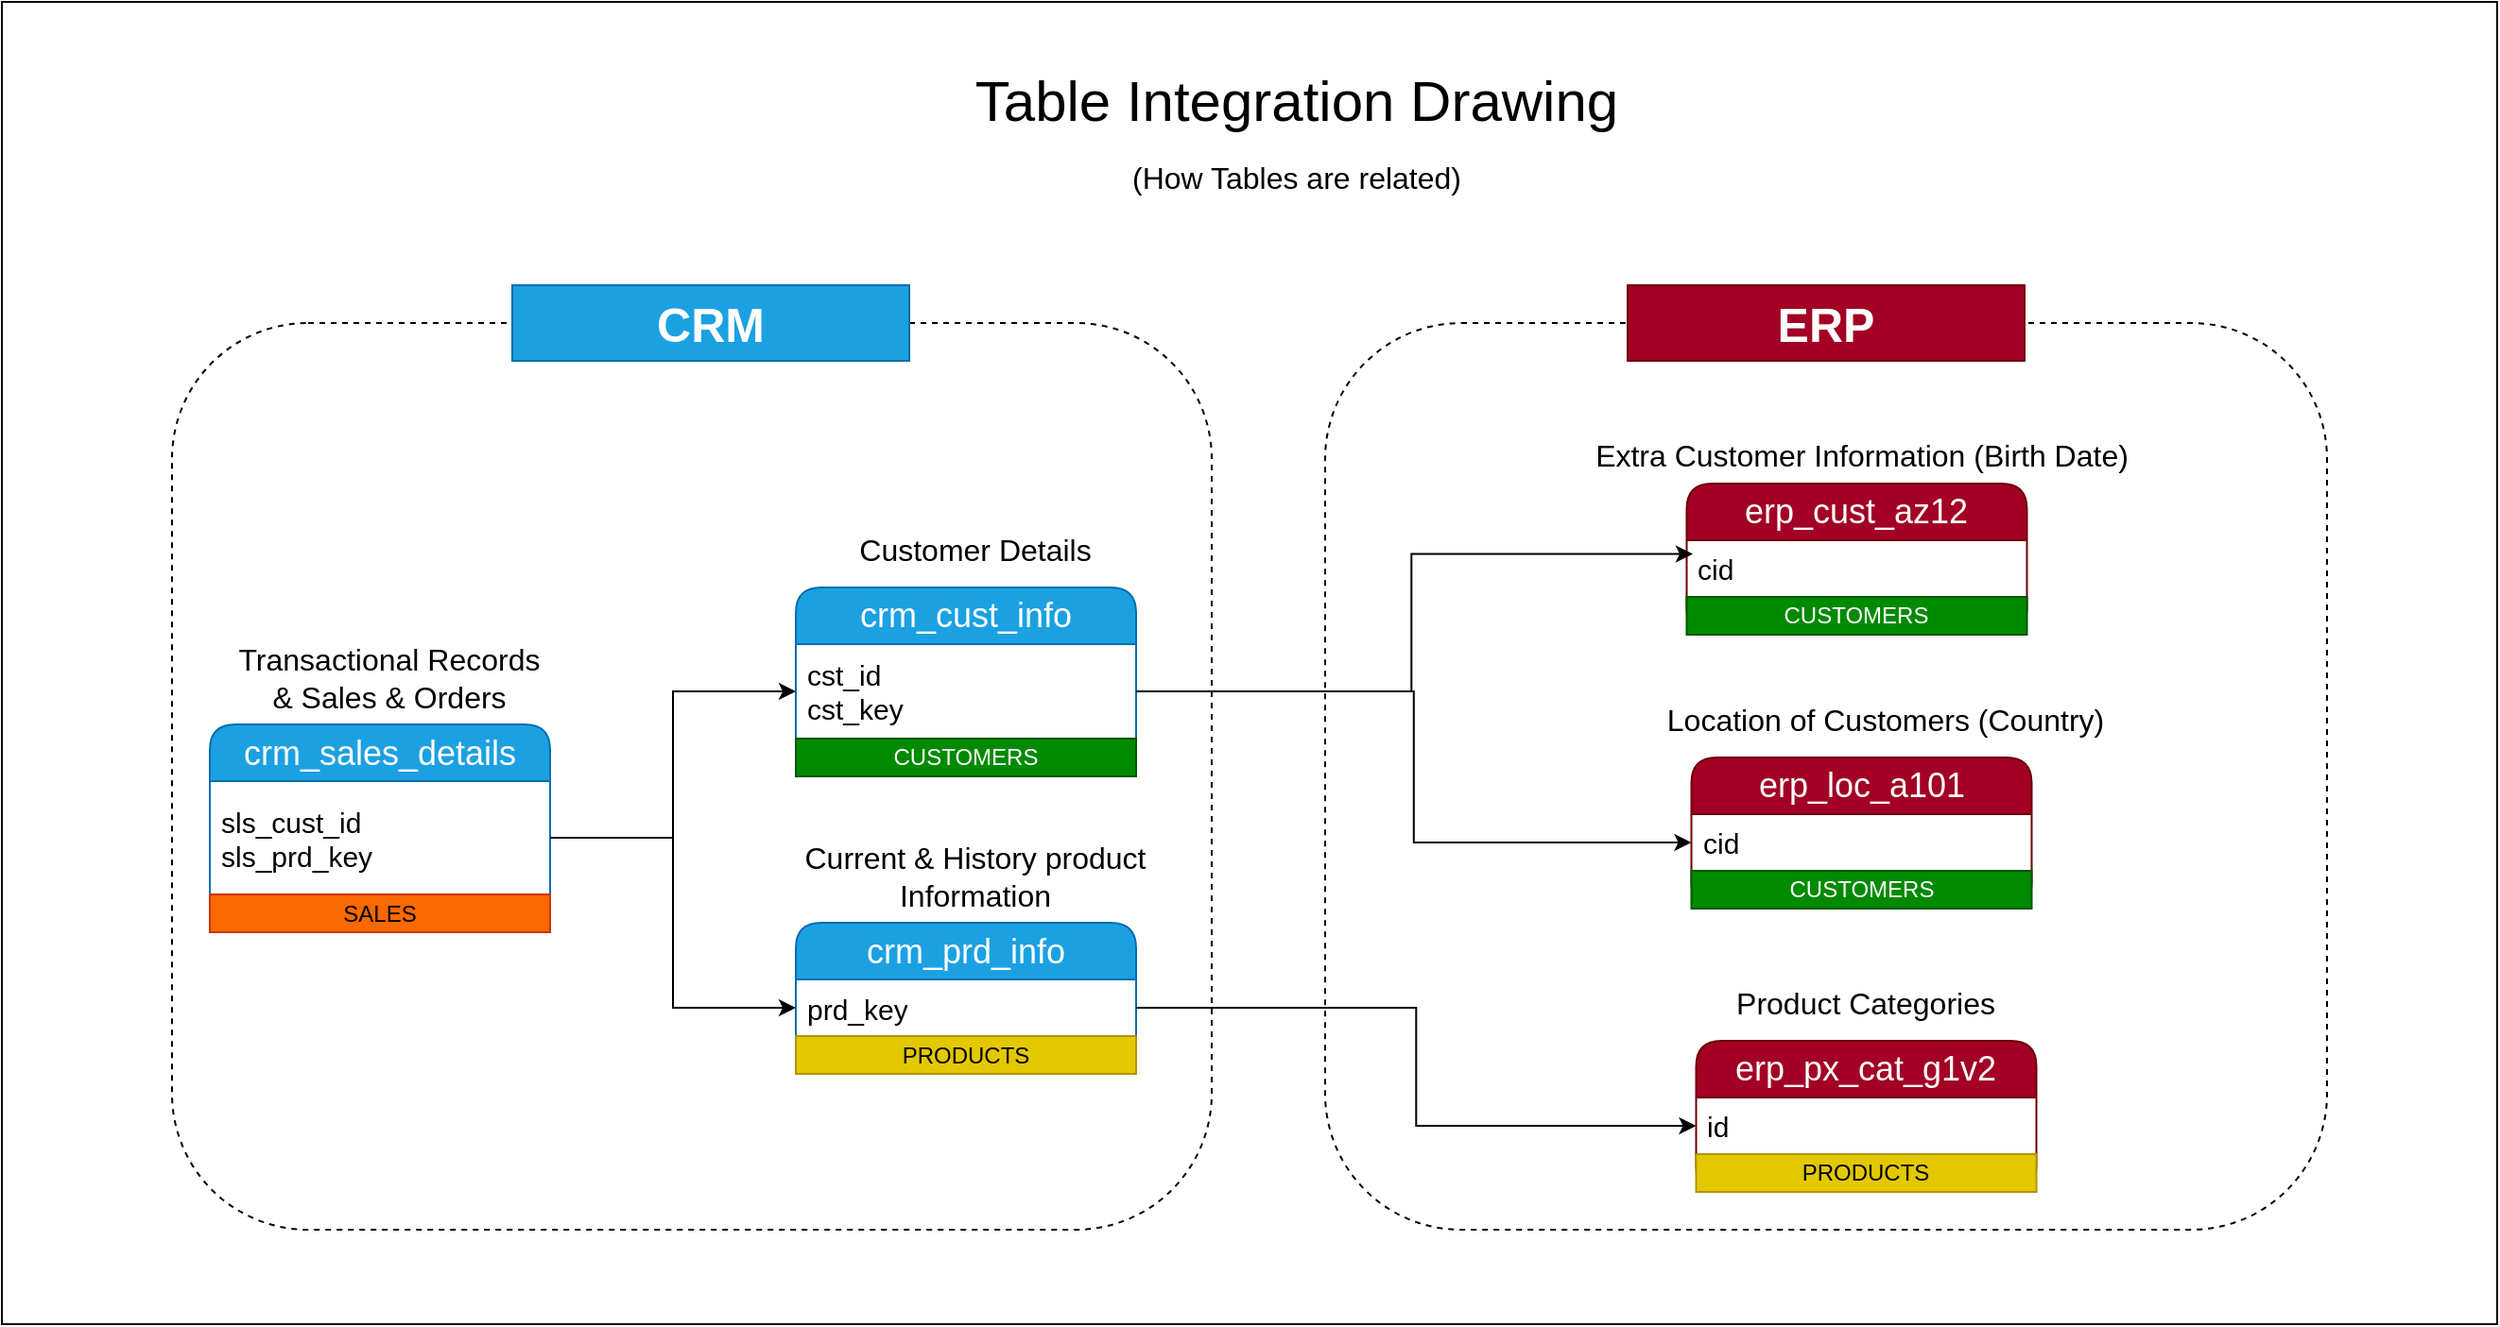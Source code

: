 <mxfile version="26.2.15">
  <diagram name="Page-1" id="6AFFPQcfIctPR9utz1Mh">
    <mxGraphModel dx="2453" dy="2137" grid="1" gridSize="10" guides="1" tooltips="1" connect="1" arrows="1" fold="1" page="1" pageScale="1" pageWidth="850" pageHeight="1100" math="0" shadow="0">
      <root>
        <mxCell id="0" />
        <mxCell id="1" parent="0" />
        <mxCell id="OZcbzKRimT51Lw24ezZG-42" value="" style="rounded=0;whiteSpace=wrap;html=1;fillColor=none;movable=0;resizable=0;rotatable=0;deletable=0;editable=0;locked=1;connectable=0;" vertex="1" parent="1">
          <mxGeometry x="-70" y="-10" width="1320" height="700" as="geometry" />
        </mxCell>
        <mxCell id="OZcbzKRimT51Lw24ezZG-23" value="" style="rounded=1;whiteSpace=wrap;html=1;fillColor=none;strokeColor=default;dashed=1;movable=0;resizable=0;rotatable=0;deletable=0;editable=0;locked=1;connectable=0;" vertex="1" parent="1">
          <mxGeometry x="630" y="160" width="530" height="480" as="geometry" />
        </mxCell>
        <mxCell id="OZcbzKRimT51Lw24ezZG-22" value="" style="rounded=1;whiteSpace=wrap;html=1;fillColor=none;strokeColor=default;dashed=1;movable=0;resizable=0;rotatable=0;deletable=0;editable=0;locked=1;connectable=0;" vertex="1" parent="1">
          <mxGeometry x="20" y="160" width="550" height="480" as="geometry" />
        </mxCell>
        <mxCell id="OZcbzKRimT51Lw24ezZG-3" value="crm_cust_info" style="swimlane;fontStyle=0;childLayout=stackLayout;horizontal=1;startSize=30;horizontalStack=0;resizeParent=1;resizeParentMax=0;resizeLast=0;collapsible=1;marginBottom=0;whiteSpace=wrap;html=1;rounded=1;fillColor=#1ba1e2;fontColor=#ffffff;strokeColor=#006EAF;fontSize=18;" vertex="1" parent="1">
          <mxGeometry x="350" y="300" width="180" height="100" as="geometry" />
        </mxCell>
        <mxCell id="OZcbzKRimT51Lw24ezZG-4" value="cst_id&lt;div&gt;cst_key&lt;/div&gt;" style="text;strokeColor=none;fillColor=none;align=left;verticalAlign=middle;spacingLeft=4;spacingRight=4;overflow=hidden;points=[[0,0.5],[1,0.5]];portConstraint=eastwest;rotatable=0;whiteSpace=wrap;html=1;fontSize=15;" vertex="1" parent="OZcbzKRimT51Lw24ezZG-3">
          <mxGeometry y="30" width="180" height="50" as="geometry" />
        </mxCell>
        <mxCell id="OZcbzKRimT51Lw24ezZG-45" value="CUSTOMERS" style="text;html=1;strokeColor=#005700;fillColor=#008a00;align=center;verticalAlign=middle;whiteSpace=wrap;overflow=hidden;fontColor=#ffffff;" vertex="1" parent="OZcbzKRimT51Lw24ezZG-3">
          <mxGeometry y="80" width="180" height="20" as="geometry" />
        </mxCell>
        <mxCell id="OZcbzKRimT51Lw24ezZG-7" value="crm_prd_info" style="swimlane;fontStyle=0;childLayout=stackLayout;horizontal=1;startSize=30;horizontalStack=0;resizeParent=1;resizeParentMax=0;resizeLast=0;collapsible=1;marginBottom=0;whiteSpace=wrap;html=1;rounded=1;fillColor=#1ba1e2;fontColor=#ffffff;strokeColor=#006EAF;fontSize=18;" vertex="1" parent="1">
          <mxGeometry x="350" y="477.5" width="180" height="80" as="geometry" />
        </mxCell>
        <mxCell id="OZcbzKRimT51Lw24ezZG-8" value="prd_key" style="text;strokeColor=none;fillColor=none;align=left;verticalAlign=middle;spacingLeft=4;spacingRight=4;overflow=hidden;points=[[0,0.5],[1,0.5]];portConstraint=eastwest;rotatable=0;whiteSpace=wrap;html=1;fontSize=15;" vertex="1" parent="OZcbzKRimT51Lw24ezZG-7">
          <mxGeometry y="30" width="180" height="30" as="geometry" />
        </mxCell>
        <mxCell id="OZcbzKRimT51Lw24ezZG-50" value="PRODUCTS" style="text;html=1;strokeColor=#B09500;fillColor=#e3c800;align=center;verticalAlign=middle;whiteSpace=wrap;overflow=hidden;fontColor=#000000;" vertex="1" parent="OZcbzKRimT51Lw24ezZG-7">
          <mxGeometry y="60" width="180" height="20" as="geometry" />
        </mxCell>
        <mxCell id="OZcbzKRimT51Lw24ezZG-9" value="crm_sales_details" style="swimlane;fontStyle=0;childLayout=stackLayout;horizontal=1;startSize=30;horizontalStack=0;resizeParent=1;resizeParentMax=0;resizeLast=0;collapsible=1;marginBottom=0;whiteSpace=wrap;html=1;rounded=1;fillColor=#1ba1e2;fontColor=#ffffff;strokeColor=#006EAF;fontSize=18;" vertex="1" parent="1">
          <mxGeometry x="40" y="372.5" width="180" height="110" as="geometry" />
        </mxCell>
        <mxCell id="OZcbzKRimT51Lw24ezZG-10" value="sls_cust_id&lt;div&gt;sls_prd_key&lt;/div&gt;" style="text;strokeColor=none;fillColor=none;align=left;verticalAlign=middle;spacingLeft=4;spacingRight=4;overflow=hidden;points=[[0,0.5],[1,0.5]];portConstraint=eastwest;rotatable=0;whiteSpace=wrap;html=1;fontSize=15;" vertex="1" parent="OZcbzKRimT51Lw24ezZG-9">
          <mxGeometry y="30" width="180" height="60" as="geometry" />
        </mxCell>
        <mxCell id="OZcbzKRimT51Lw24ezZG-53" value="SALES" style="text;html=1;strokeColor=#C73500;fillColor=#fa6800;align=center;verticalAlign=middle;whiteSpace=wrap;overflow=hidden;fontColor=#000000;" vertex="1" parent="OZcbzKRimT51Lw24ezZG-9">
          <mxGeometry y="90" width="180" height="20" as="geometry" />
        </mxCell>
        <mxCell id="OZcbzKRimT51Lw24ezZG-11" style="edgeStyle=orthogonalEdgeStyle;rounded=0;orthogonalLoop=1;jettySize=auto;html=1;entryX=0;entryY=0.5;entryDx=0;entryDy=0;" edge="1" parent="1" source="OZcbzKRimT51Lw24ezZG-10" target="OZcbzKRimT51Lw24ezZG-4">
          <mxGeometry relative="1" as="geometry" />
        </mxCell>
        <mxCell id="OZcbzKRimT51Lw24ezZG-12" style="edgeStyle=orthogonalEdgeStyle;rounded=0;orthogonalLoop=1;jettySize=auto;html=1;entryX=0;entryY=0.5;entryDx=0;entryDy=0;" edge="1" parent="1" source="OZcbzKRimT51Lw24ezZG-10" target="OZcbzKRimT51Lw24ezZG-8">
          <mxGeometry relative="1" as="geometry" />
        </mxCell>
        <mxCell id="OZcbzKRimT51Lw24ezZG-13" value="erp_cust_az12" style="swimlane;fontStyle=0;childLayout=stackLayout;horizontal=1;startSize=30;horizontalStack=0;resizeParent=1;resizeParentMax=0;resizeLast=0;collapsible=1;marginBottom=0;whiteSpace=wrap;html=1;rounded=1;fillColor=#a20025;fontColor=#ffffff;strokeColor=#6F0000;fontSize=18;" vertex="1" parent="1">
          <mxGeometry x="821.25" y="245" width="180" height="80" as="geometry" />
        </mxCell>
        <mxCell id="OZcbzKRimT51Lw24ezZG-14" value="cid" style="text;strokeColor=none;fillColor=none;align=left;verticalAlign=middle;spacingLeft=4;spacingRight=4;overflow=hidden;points=[[0,0.5],[1,0.5]];portConstraint=eastwest;rotatable=0;whiteSpace=wrap;html=1;fontSize=15;" vertex="1" parent="OZcbzKRimT51Lw24ezZG-13">
          <mxGeometry y="30" width="180" height="30" as="geometry" />
        </mxCell>
        <mxCell id="OZcbzKRimT51Lw24ezZG-48" value="CUSTOMERS" style="text;html=1;strokeColor=#005700;fillColor=#008a00;align=center;verticalAlign=middle;whiteSpace=wrap;overflow=hidden;fontColor=#ffffff;" vertex="1" parent="OZcbzKRimT51Lw24ezZG-13">
          <mxGeometry y="60" width="180" height="20" as="geometry" />
        </mxCell>
        <mxCell id="OZcbzKRimT51Lw24ezZG-16" value="erp_loc_a101" style="swimlane;fontStyle=0;childLayout=stackLayout;horizontal=1;startSize=30;horizontalStack=0;resizeParent=1;resizeParentMax=0;resizeLast=0;collapsible=1;marginBottom=0;whiteSpace=wrap;html=1;rounded=1;fillColor=#a20025;fontColor=#ffffff;strokeColor=#6F0000;fontSize=18;" vertex="1" parent="1">
          <mxGeometry x="823.75" y="390" width="180" height="80" as="geometry" />
        </mxCell>
        <mxCell id="OZcbzKRimT51Lw24ezZG-17" value="cid" style="text;strokeColor=none;fillColor=none;align=left;verticalAlign=middle;spacingLeft=4;spacingRight=4;overflow=hidden;points=[[0,0.5],[1,0.5]];portConstraint=eastwest;rotatable=0;whiteSpace=wrap;html=1;fontSize=15;" vertex="1" parent="OZcbzKRimT51Lw24ezZG-16">
          <mxGeometry y="30" width="180" height="30" as="geometry" />
        </mxCell>
        <mxCell id="OZcbzKRimT51Lw24ezZG-49" value="CUSTOMERS" style="text;html=1;strokeColor=#005700;fillColor=#008a00;align=center;verticalAlign=middle;whiteSpace=wrap;overflow=hidden;fontColor=#ffffff;" vertex="1" parent="OZcbzKRimT51Lw24ezZG-16">
          <mxGeometry y="60" width="180" height="20" as="geometry" />
        </mxCell>
        <mxCell id="OZcbzKRimT51Lw24ezZG-19" value="erp_px_cat_g1v2" style="swimlane;fontStyle=0;childLayout=stackLayout;horizontal=1;startSize=30;horizontalStack=0;resizeParent=1;resizeParentMax=0;resizeLast=0;collapsible=1;marginBottom=0;whiteSpace=wrap;html=1;rounded=1;fillColor=#a20025;fontColor=#ffffff;strokeColor=#6F0000;fontSize=18;" vertex="1" parent="1">
          <mxGeometry x="826.25" y="540" width="180" height="80" as="geometry" />
        </mxCell>
        <mxCell id="OZcbzKRimT51Lw24ezZG-20" value="id" style="text;strokeColor=none;fillColor=none;align=left;verticalAlign=middle;spacingLeft=4;spacingRight=4;overflow=hidden;points=[[0,0.5],[1,0.5]];portConstraint=eastwest;rotatable=0;whiteSpace=wrap;html=1;fontSize=15;" vertex="1" parent="OZcbzKRimT51Lw24ezZG-19">
          <mxGeometry y="30" width="180" height="30" as="geometry" />
        </mxCell>
        <mxCell id="OZcbzKRimT51Lw24ezZG-51" value="PRODUCTS" style="text;html=1;strokeColor=#B09500;fillColor=#e3c800;align=center;verticalAlign=middle;whiteSpace=wrap;overflow=hidden;fontColor=#000000;" vertex="1" parent="OZcbzKRimT51Lw24ezZG-19">
          <mxGeometry y="60" width="180" height="20" as="geometry" />
        </mxCell>
        <mxCell id="OZcbzKRimT51Lw24ezZG-21" style="edgeStyle=orthogonalEdgeStyle;rounded=0;orthogonalLoop=1;jettySize=auto;html=1;entryX=0;entryY=0.5;entryDx=0;entryDy=0;" edge="1" parent="1" source="OZcbzKRimT51Lw24ezZG-8" target="OZcbzKRimT51Lw24ezZG-20">
          <mxGeometry relative="1" as="geometry" />
        </mxCell>
        <mxCell id="OZcbzKRimT51Lw24ezZG-24" value="Customer Details" style="rounded=0;whiteSpace=wrap;html=1;fillColor=none;strokeColor=none;fontSize=16;" vertex="1" parent="1">
          <mxGeometry x="340" y="270" width="210" height="20" as="geometry" />
        </mxCell>
        <mxCell id="OZcbzKRimT51Lw24ezZG-25" value="Current &amp;amp; History product Information" style="rounded=0;whiteSpace=wrap;html=1;fillColor=none;strokeColor=none;fontSize=16;" vertex="1" parent="1">
          <mxGeometry x="340" y="442.5" width="210" height="20" as="geometry" />
        </mxCell>
        <mxCell id="OZcbzKRimT51Lw24ezZG-26" value="Transactional Records &amp;amp; Sales &amp;amp; Orders" style="rounded=0;whiteSpace=wrap;html=1;fillColor=none;strokeColor=none;fontSize=16;" vertex="1" parent="1">
          <mxGeometry x="50" y="337.5" width="170" height="20" as="geometry" />
        </mxCell>
        <mxCell id="OZcbzKRimT51Lw24ezZG-27" value="Product Categories" style="rounded=0;whiteSpace=wrap;html=1;fillColor=none;strokeColor=none;fontSize=16;" vertex="1" parent="1">
          <mxGeometry x="811.25" y="510" width="210" height="20" as="geometry" />
        </mxCell>
        <mxCell id="OZcbzKRimT51Lw24ezZG-28" value="Extra Customer Information (Birth Date)" style="rounded=0;whiteSpace=wrap;html=1;fillColor=none;strokeColor=none;fontSize=16;" vertex="1" parent="1">
          <mxGeometry x="770" y="220" width="287.5" height="20" as="geometry" />
        </mxCell>
        <mxCell id="OZcbzKRimT51Lw24ezZG-31" value="Location of Customers (Country)" style="rounded=0;whiteSpace=wrap;html=1;fillColor=none;strokeColor=none;fontSize=16;" vertex="1" parent="1">
          <mxGeometry x="795" y="360" width="262.5" height="20" as="geometry" />
        </mxCell>
        <mxCell id="OZcbzKRimT51Lw24ezZG-34" style="edgeStyle=orthogonalEdgeStyle;rounded=0;orthogonalLoop=1;jettySize=auto;html=1;entryX=0;entryY=0.5;entryDx=0;entryDy=0;" edge="1" parent="1" source="OZcbzKRimT51Lw24ezZG-4" target="OZcbzKRimT51Lw24ezZG-17">
          <mxGeometry relative="1" as="geometry" />
        </mxCell>
        <mxCell id="OZcbzKRimT51Lw24ezZG-38" style="edgeStyle=orthogonalEdgeStyle;rounded=0;orthogonalLoop=1;jettySize=auto;html=1;entryX=0.018;entryY=0.242;entryDx=0;entryDy=0;entryPerimeter=0;" edge="1" parent="1" source="OZcbzKRimT51Lw24ezZG-4" target="OZcbzKRimT51Lw24ezZG-14">
          <mxGeometry relative="1" as="geometry" />
        </mxCell>
        <mxCell id="OZcbzKRimT51Lw24ezZG-39" value="CRM" style="rounded=0;whiteSpace=wrap;html=1;fillColor=#1ba1e2;strokeColor=#006EAF;fontSize=25;labelBackgroundColor=none;fontStyle=1;fontColor=#ffffff;" vertex="1" parent="1">
          <mxGeometry x="200" y="140" width="210" height="40" as="geometry" />
        </mxCell>
        <mxCell id="OZcbzKRimT51Lw24ezZG-41" value="ERP" style="rounded=0;whiteSpace=wrap;html=1;fillColor=#a20025;strokeColor=#6F0000;fontSize=25;labelBackgroundColor=none;fontStyle=1;fontColor=#ffffff;" vertex="1" parent="1">
          <mxGeometry x="790" y="140" width="210" height="40" as="geometry" />
        </mxCell>
        <mxCell id="OZcbzKRimT51Lw24ezZG-43" value="Table Integration Drawing&lt;div&gt;&lt;font style=&quot;font-size: 16px;&quot;&gt;(How Tables are related)&lt;/font&gt;&lt;/div&gt;" style="rounded=0;whiteSpace=wrap;html=1;fillColor=none;strokeColor=none;fontSize=30;" vertex="1" parent="1">
          <mxGeometry x="300" y="30" width="630" height="60" as="geometry" />
        </mxCell>
      </root>
    </mxGraphModel>
  </diagram>
</mxfile>
